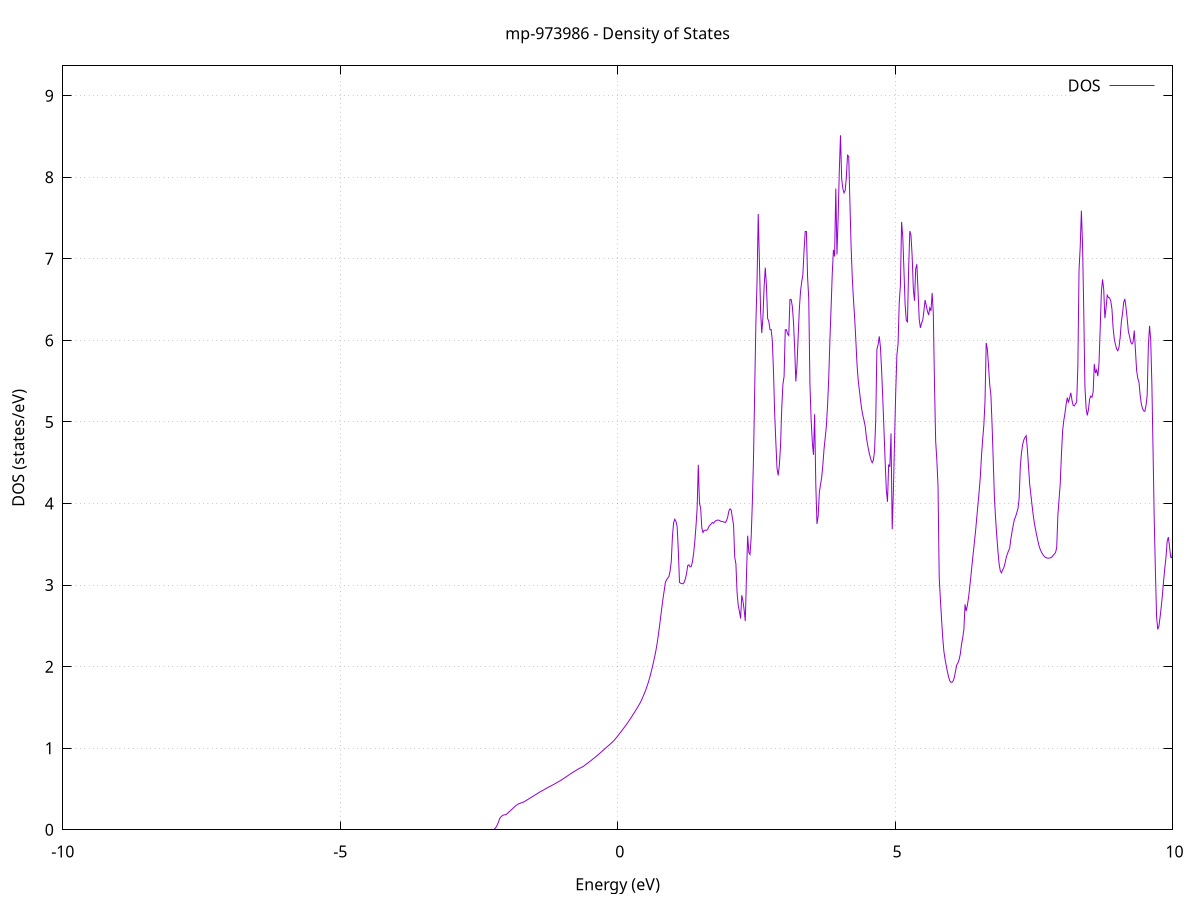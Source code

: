set title 'mp-973986 - Density of States'
set xlabel 'Energy (eV)'
set ylabel 'DOS (states/eV)'
set grid
set xrange [-10:10]
set yrange [0:9.366]
set xzeroaxis lt -1
set terminal png size 800,600
set output 'mp-973986_dos_gnuplot.png'
plot '-' using 1:2 with lines title 'DOS'
-23.092600 0.000000
-23.071500 0.000000
-23.050300 0.000000
-23.029100 0.000000
-23.007900 0.000000
-22.986700 0.000000
-22.965600 0.000000
-22.944400 0.000000
-22.923200 0.000000
-22.902000 0.000000
-22.880800 0.000000
-22.859700 0.000000
-22.838500 0.000000
-22.817300 0.000000
-22.796100 0.000000
-22.775000 0.000000
-22.753800 0.000000
-22.732600 0.000000
-22.711400 0.000000
-22.690200 0.000000
-22.669100 0.000000
-22.647900 0.000000
-22.626700 0.000000
-22.605500 0.000000
-22.584300 0.000000
-22.563200 0.000000
-22.542000 0.000000
-22.520800 0.000000
-22.499600 0.000000
-22.478400 0.000000
-22.457300 0.000000
-22.436100 0.000000
-22.414900 0.000000
-22.393700 0.000000
-22.372600 0.000000
-22.351400 0.000000
-22.330200 0.000000
-22.309000 0.000000
-22.287800 0.000000
-22.266700 0.000000
-22.245500 0.000000
-22.224300 0.000000
-22.203100 0.000000
-22.181900 0.000000
-22.160800 0.000000
-22.139600 0.000000
-22.118400 0.000000
-22.097200 0.000000
-22.076100 0.000000
-22.054900 0.000000
-22.033700 0.000000
-22.012500 0.000000
-21.991300 0.000000
-21.970200 0.000000
-21.949000 0.000000
-21.927800 0.000000
-21.906600 0.000000
-21.885400 0.000000
-21.864300 0.000000
-21.843100 0.000000
-21.821900 0.000000
-21.800700 0.000000
-21.779500 0.000000
-21.758400 0.000000
-21.737200 0.000000
-21.716000 0.000000
-21.694800 0.000000
-21.673700 0.000000
-21.652500 0.000000
-21.631300 0.000000
-21.610100 0.000000
-21.588900 0.000000
-21.567800 0.000000
-21.546600 0.000000
-21.525400 0.000000
-21.504200 0.000000
-21.483000 0.000000
-21.461900 0.000000
-21.440700 0.000000
-21.419500 0.000000
-21.398300 0.000000
-21.377200 0.000000
-21.356000 0.000000
-21.334800 0.000000
-21.313600 0.000000
-21.292400 0.000000
-21.271300 0.000000
-21.250100 0.000000
-21.228900 0.000000
-21.207700 0.000000
-21.186500 0.000000
-21.165400 0.022400
-21.144200 1.703800
-21.123000 14.283500
-21.101800 20.856700
-21.080600 25.216500
-21.059500 36.396900
-21.038300 59.082200
-21.017100 41.253800
-20.995900 48.626100
-20.974800 28.486800
-20.953600 22.645300
-20.932400 12.452200
-20.911200 15.039300
-20.890000 21.543200
-20.868900 25.400200
-20.847700 25.380300
-20.826500 30.863000
-20.805300 32.324400
-20.784100 36.573000
-20.763000 39.665700
-20.741800 49.654300
-20.720600 51.279600
-20.699400 62.410200
-20.678300 54.290000
-20.657100 54.664500
-20.635900 67.070400
-20.614700 84.337100
-20.593500 52.374900
-20.572400 37.706800
-20.551200 28.755500
-20.530000 15.342200
-20.508800 0.099000
-20.487600 0.000000
-20.466500 0.000000
-20.445300 0.000000
-20.424100 0.000000
-20.402900 0.000000
-20.381700 0.000000
-20.360600 0.000000
-20.339400 0.000000
-20.318200 0.000000
-20.297000 0.000000
-20.275900 0.000000
-20.254700 0.000000
-20.233500 0.000000
-20.212300 0.000000
-20.191100 0.000000
-20.170000 0.000000
-20.148800 0.000000
-20.127600 0.000000
-20.106400 0.000000
-20.085200 0.000000
-20.064100 0.000000
-20.042900 0.000000
-20.021700 0.000000
-20.000500 0.000000
-19.979400 0.000000
-19.958200 0.000000
-19.937000 0.000000
-19.915800 0.000000
-19.894600 0.000000
-19.873500 0.000000
-19.852300 0.000000
-19.831100 0.000000
-19.809900 0.000000
-19.788700 0.000000
-19.767600 0.000000
-19.746400 0.000000
-19.725200 0.000000
-19.704000 0.000000
-19.682800 0.000000
-19.661700 0.000000
-19.640500 0.000000
-19.619300 0.000000
-19.598100 0.000000
-19.577000 0.000000
-19.555800 0.000000
-19.534600 0.000000
-19.513400 0.000000
-19.492200 0.000000
-19.471100 0.000000
-19.449900 0.000000
-19.428700 0.000000
-19.407500 0.000000
-19.386300 0.000000
-19.365200 0.000000
-19.344000 0.000000
-19.322800 0.000000
-19.301600 0.000000
-19.280500 0.000000
-19.259300 0.000000
-19.238100 0.000000
-19.216900 0.000000
-19.195700 0.000000
-19.174600 0.000000
-19.153400 0.000000
-19.132200 0.000000
-19.111000 0.000000
-19.089800 0.000000
-19.068700 0.000000
-19.047500 0.000000
-19.026300 0.000000
-19.005100 0.000000
-18.983900 0.000000
-18.962800 0.000000
-18.941600 0.000000
-18.920400 0.000000
-18.899200 0.000000
-18.878100 0.000000
-18.856900 0.000000
-18.835700 0.000000
-18.814500 0.000000
-18.793300 0.000000
-18.772200 0.000000
-18.751000 0.000000
-18.729800 0.000000
-18.708600 0.000000
-18.687400 0.000000
-18.666300 0.000000
-18.645100 0.000000
-18.623900 0.000000
-18.602700 0.000000
-18.581600 0.000000
-18.560400 0.000000
-18.539200 0.000000
-18.518000 0.000000
-18.496800 0.000000
-18.475700 0.000000
-18.454500 0.000000
-18.433300 0.000000
-18.412100 0.000000
-18.390900 0.000000
-18.369800 0.000000
-18.348600 0.000000
-18.327400 0.000000
-18.306200 0.000000
-18.285000 0.000000
-18.263900 0.000000
-18.242700 0.000000
-18.221500 0.000000
-18.200300 0.000000
-18.179200 0.000000
-18.158000 0.000000
-18.136800 0.000000
-18.115600 0.000000
-18.094400 0.000000
-18.073300 0.000000
-18.052100 0.000000
-18.030900 0.000000
-18.009700 0.000000
-17.988500 0.000000
-17.967400 0.000000
-17.946200 0.000000
-17.925000 0.000000
-17.903800 0.000000
-17.882700 0.000000
-17.861500 0.000000
-17.840300 0.000000
-17.819100 0.000000
-17.797900 0.000000
-17.776800 0.000000
-17.755600 0.000000
-17.734400 0.000000
-17.713200 0.000000
-17.692000 0.000000
-17.670900 0.000000
-17.649700 0.000000
-17.628500 0.000000
-17.607300 0.000000
-17.586100 0.000000
-17.565000 0.000000
-17.543800 0.000000
-17.522600 0.000000
-17.501400 0.000000
-17.480300 0.000000
-17.459100 0.000000
-17.437900 0.000000
-17.416700 0.000000
-17.395500 0.000000
-17.374400 0.000000
-17.353200 0.000000
-17.332000 0.000000
-17.310800 0.000000
-17.289600 0.000000
-17.268500 0.000000
-17.247300 0.000000
-17.226100 0.000000
-17.204900 0.000000
-17.183800 0.000000
-17.162600 0.000000
-17.141400 0.000000
-17.120200 0.000000
-17.099000 0.000000
-17.077900 0.000000
-17.056700 0.000000
-17.035500 0.000000
-17.014300 0.000000
-16.993100 0.000000
-16.972000 0.000000
-16.950800 0.000000
-16.929600 0.000000
-16.908400 0.000000
-16.887200 0.000000
-16.866100 0.000000
-16.844900 0.000000
-16.823700 0.000000
-16.802500 0.000000
-16.781400 0.000000
-16.760200 0.000000
-16.739000 0.000000
-16.717800 0.000000
-16.696600 0.000000
-16.675500 0.000000
-16.654300 0.000000
-16.633100 0.000000
-16.611900 0.000000
-16.590700 0.000000
-16.569600 0.000000
-16.548400 0.000000
-16.527200 0.000000
-16.506000 0.000000
-16.484900 0.000000
-16.463700 0.000000
-16.442500 0.000000
-16.421300 0.000000
-16.400100 0.000000
-16.379000 0.000000
-16.357800 0.000000
-16.336600 0.000000
-16.315400 0.000000
-16.294200 0.000000
-16.273100 0.000000
-16.251900 0.000000
-16.230700 0.000000
-16.209500 0.000000
-16.188300 0.000000
-16.167200 0.000000
-16.146000 0.000000
-16.124800 0.000000
-16.103600 0.000000
-16.082500 0.000000
-16.061300 0.000000
-16.040100 0.000000
-16.018900 0.000000
-15.997700 0.000000
-15.976600 0.000000
-15.955400 0.000000
-15.934200 0.000000
-15.913000 0.000000
-15.891800 0.000000
-15.870700 0.000000
-15.849500 0.000000
-15.828300 0.000000
-15.807100 0.000000
-15.786000 0.000000
-15.764800 0.000000
-15.743600 0.000000
-15.722400 0.000000
-15.701200 0.000000
-15.680100 0.000000
-15.658900 0.000000
-15.637700 0.000000
-15.616500 0.000000
-15.595300 0.000000
-15.574200 0.000000
-15.553000 0.000000
-15.531800 0.000000
-15.510600 0.000000
-15.489400 0.000000
-15.468300 0.000000
-15.447100 0.000000
-15.425900 0.000000
-15.404700 0.000000
-15.383600 0.000000
-15.362400 0.000000
-15.341200 0.000000
-15.320000 0.000000
-15.298800 0.000000
-15.277700 0.000000
-15.256500 0.000000
-15.235300 0.000000
-15.214100 0.000000
-15.192900 0.000000
-15.171800 0.000000
-15.150600 0.000000
-15.129400 0.000000
-15.108200 0.000000
-15.087100 0.000000
-15.065900 0.000000
-15.044700 0.000000
-15.023500 0.000000
-15.002300 0.000000
-14.981200 0.000000
-14.960000 0.000000
-14.938800 0.000000
-14.917600 0.000000
-14.896400 0.000000
-14.875300 0.000000
-14.854100 0.000000
-14.832900 0.000000
-14.811700 0.000000
-14.790500 0.000000
-14.769400 0.000000
-14.748200 0.000000
-14.727000 0.000000
-14.705800 0.000000
-14.684700 0.000000
-14.663500 0.000000
-14.642300 0.000000
-14.621100 0.000000
-14.599900 0.000000
-14.578800 0.000000
-14.557600 0.000000
-14.536400 0.000000
-14.515200 0.000000
-14.494000 0.000000
-14.472900 0.000000
-14.451700 0.000000
-14.430500 0.000000
-14.409300 0.000000
-14.388200 0.000000
-14.367000 0.000000
-14.345800 0.000000
-14.324600 0.000000
-14.303400 0.000000
-14.282300 0.000000
-14.261100 0.000000
-14.239900 0.000000
-14.218700 0.000000
-14.197500 0.000000
-14.176400 0.000000
-14.155200 0.000000
-14.134000 0.000000
-14.112800 0.000000
-14.091600 0.000000
-14.070500 0.000000
-14.049300 0.000000
-14.028100 0.000000
-14.006900 0.000000
-13.985800 0.000000
-13.964600 0.000000
-13.943400 0.000000
-13.922200 0.000000
-13.901000 0.000000
-13.879900 0.000000
-13.858700 0.000000
-13.837500 0.000000
-13.816300 0.000000
-13.795100 0.000000
-13.774000 0.000000
-13.752800 0.000000
-13.731600 0.000000
-13.710400 0.000000
-13.689300 0.000000
-13.668100 0.000000
-13.646900 0.000000
-13.625700 0.000000
-13.604500 0.000000
-13.583400 0.000000
-13.562200 0.000000
-13.541000 0.000000
-13.519800 0.000000
-13.498600 0.000000
-13.477500 0.000000
-13.456300 0.000000
-13.435100 0.000000
-13.413900 0.000000
-13.392700 0.000000
-13.371600 0.000000
-13.350400 0.000000
-13.329200 0.000000
-13.308000 0.000000
-13.286900 0.000000
-13.265700 0.000000
-13.244500 0.000000
-13.223300 0.000000
-13.202100 0.000000
-13.181000 0.000000
-13.159800 0.000000
-13.138600 0.000000
-13.117400 0.000000
-13.096200 0.000000
-13.075100 0.000000
-13.053900 0.000000
-13.032700 0.000000
-13.011500 0.000000
-12.990400 0.000000
-12.969200 0.000000
-12.948000 0.000000
-12.926800 0.000000
-12.905600 0.000000
-12.884500 0.000000
-12.863300 0.000000
-12.842100 0.000000
-12.820900 0.000000
-12.799700 0.000000
-12.778600 0.000000
-12.757400 0.000000
-12.736200 0.000000
-12.715000 0.000000
-12.693800 0.000000
-12.672700 0.000000
-12.651500 0.000000
-12.630300 0.000000
-12.609100 0.000000
-12.588000 0.000000
-12.566800 0.000000
-12.545600 0.000000
-12.524400 0.000000
-12.503200 0.000000
-12.482100 0.000000
-12.460900 0.000000
-12.439700 0.000000
-12.418500 0.000000
-12.397300 0.000000
-12.376200 0.000000
-12.355000 0.000000
-12.333800 0.000000
-12.312600 0.000000
-12.291500 0.000000
-12.270300 0.000000
-12.249100 0.000000
-12.227900 0.000000
-12.206700 0.000000
-12.185600 0.000000
-12.164400 0.000000
-12.143200 0.000000
-12.122000 0.000000
-12.100800 0.000000
-12.079700 0.000000
-12.058500 0.000000
-12.037300 0.000000
-12.016100 0.000000
-11.994900 0.000000
-11.973800 0.000000
-11.952600 0.000000
-11.931400 0.000000
-11.910200 0.000000
-11.889100 0.000000
-11.867900 0.000000
-11.846700 0.000000
-11.825500 0.000000
-11.804300 0.000000
-11.783200 0.000000
-11.762000 0.000000
-11.740800 0.000000
-11.719600 0.000000
-11.698400 0.000000
-11.677300 0.000000
-11.656100 0.000000
-11.634900 0.000000
-11.613700 0.000000
-11.592600 0.000000
-11.571400 0.000000
-11.550200 0.000000
-11.529000 0.000000
-11.507800 0.000000
-11.486700 0.000000
-11.465500 0.000000
-11.444300 0.000000
-11.423100 0.000000
-11.401900 0.000000
-11.380800 0.000000
-11.359600 0.000000
-11.338400 0.000000
-11.317200 0.000000
-11.296000 0.000000
-11.274900 0.000000
-11.253700 0.000000
-11.232500 0.000000
-11.211300 0.000000
-11.190200 0.000000
-11.169000 0.000000
-11.147800 0.000000
-11.126600 0.000000
-11.105400 0.000000
-11.084300 0.000000
-11.063100 0.000000
-11.041900 0.000000
-11.020700 0.000000
-10.999500 0.000000
-10.978400 0.000000
-10.957200 0.000000
-10.936000 0.000000
-10.914800 0.000000
-10.893700 0.000000
-10.872500 0.000000
-10.851300 0.000000
-10.830100 0.000000
-10.808900 0.000000
-10.787800 0.000000
-10.766600 0.000000
-10.745400 0.000000
-10.724200 0.000000
-10.703000 0.000000
-10.681900 0.000000
-10.660700 0.000000
-10.639500 0.000000
-10.618300 0.000000
-10.597100 0.000000
-10.576000 0.000000
-10.554800 0.000000
-10.533600 0.000000
-10.512400 0.000000
-10.491300 0.000000
-10.470100 0.000000
-10.448900 0.000000
-10.427700 0.000000
-10.406500 0.000000
-10.385400 0.000000
-10.364200 0.000000
-10.343000 0.000000
-10.321800 0.000000
-10.300600 0.000000
-10.279500 0.000000
-10.258300 0.000000
-10.237100 0.000000
-10.215900 0.000000
-10.194800 0.000000
-10.173600 0.000000
-10.152400 0.000000
-10.131200 0.000000
-10.110000 0.000000
-10.088900 0.000000
-10.067700 0.000000
-10.046500 0.000000
-10.025300 0.000000
-10.004100 0.000000
-9.983000 0.000000
-9.961800 0.000000
-9.940600 0.000000
-9.919400 0.000000
-9.898200 0.000000
-9.877100 0.000000
-9.855900 0.000000
-9.834700 0.000000
-9.813500 0.000000
-9.792400 0.000000
-9.771200 0.000000
-9.750000 0.000000
-9.728800 0.000000
-9.707600 0.000000
-9.686500 0.000000
-9.665300 0.000000
-9.644100 0.000000
-9.622900 0.000000
-9.601700 0.000000
-9.580600 0.000000
-9.559400 0.000000
-9.538200 0.000000
-9.517000 0.000000
-9.495900 0.000000
-9.474700 0.000000
-9.453500 0.000000
-9.432300 0.000000
-9.411100 0.000000
-9.390000 0.000000
-9.368800 0.000000
-9.347600 0.000000
-9.326400 0.000000
-9.305200 0.000000
-9.284100 0.000000
-9.262900 0.000000
-9.241700 0.000000
-9.220500 0.000000
-9.199300 0.000000
-9.178200 0.000000
-9.157000 0.000000
-9.135800 0.000000
-9.114600 0.000000
-9.093500 0.000000
-9.072300 0.000000
-9.051100 0.000000
-9.029900 0.000000
-9.008700 0.000000
-8.987600 0.000000
-8.966400 0.000000
-8.945200 0.000000
-8.924000 0.000000
-8.902800 0.000000
-8.881700 0.000000
-8.860500 0.000000
-8.839300 0.000000
-8.818100 0.000000
-8.797000 0.000000
-8.775800 0.000000
-8.754600 0.000000
-8.733400 0.000000
-8.712200 0.000000
-8.691100 0.000000
-8.669900 0.000000
-8.648700 0.000000
-8.627500 0.000000
-8.606300 0.000000
-8.585200 0.000000
-8.564000 0.000000
-8.542800 0.000000
-8.521600 0.000000
-8.500400 0.000000
-8.479300 0.000000
-8.458100 0.000000
-8.436900 0.000000
-8.415700 0.000000
-8.394600 0.000000
-8.373400 0.000000
-8.352200 0.000000
-8.331000 0.000000
-8.309800 0.000000
-8.288700 0.000000
-8.267500 0.000000
-8.246300 0.000000
-8.225100 0.000000
-8.203900 0.000000
-8.182800 0.000000
-8.161600 0.000000
-8.140400 0.000000
-8.119200 0.000000
-8.098100 0.000000
-8.076900 0.000000
-8.055700 0.000000
-8.034500 0.000000
-8.013300 0.000000
-7.992200 0.000000
-7.971000 0.000000
-7.949800 0.000000
-7.928600 0.000000
-7.907400 0.000000
-7.886300 0.000000
-7.865100 0.000000
-7.843900 0.000000
-7.822700 0.000000
-7.801500 0.000000
-7.780400 0.000000
-7.759200 0.000000
-7.738000 0.000000
-7.716800 0.000000
-7.695700 0.000000
-7.674500 0.000000
-7.653300 0.000000
-7.632100 0.000000
-7.610900 0.000000
-7.589800 0.000000
-7.568600 0.000000
-7.547400 0.000000
-7.526200 0.000000
-7.505000 0.000000
-7.483900 0.000000
-7.462700 0.000000
-7.441500 0.000000
-7.420300 0.000000
-7.399200 0.000000
-7.378000 0.000000
-7.356800 0.000000
-7.335600 0.000000
-7.314400 0.000000
-7.293300 0.000000
-7.272100 0.000000
-7.250900 0.000000
-7.229700 0.000000
-7.208500 0.000000
-7.187400 0.000000
-7.166200 0.000000
-7.145000 0.000000
-7.123800 0.000000
-7.102600 0.000000
-7.081500 0.000000
-7.060300 0.000000
-7.039100 0.000000
-7.017900 0.000000
-6.996800 0.000000
-6.975600 0.000000
-6.954400 0.000000
-6.933200 0.000000
-6.912000 0.000000
-6.890900 0.000000
-6.869700 0.000000
-6.848500 0.000000
-6.827300 0.000000
-6.806100 0.000000
-6.785000 0.000000
-6.763800 0.000000
-6.742600 0.000000
-6.721400 0.000000
-6.700300 0.000000
-6.679100 0.000000
-6.657900 0.000000
-6.636700 0.000000
-6.615500 0.000000
-6.594400 0.000000
-6.573200 0.000000
-6.552000 0.000000
-6.530800 0.000000
-6.509600 0.000000
-6.488500 0.000000
-6.467300 0.000000
-6.446100 0.000000
-6.424900 0.000000
-6.403700 0.000000
-6.382600 0.000000
-6.361400 0.000000
-6.340200 0.000000
-6.319000 0.000000
-6.297900 0.000000
-6.276700 0.000000
-6.255500 0.000000
-6.234300 0.000000
-6.213100 0.000000
-6.192000 0.000000
-6.170800 0.000000
-6.149600 0.000000
-6.128400 0.000000
-6.107200 0.000000
-6.086100 0.000000
-6.064900 0.000000
-6.043700 0.000000
-6.022500 0.000000
-6.001400 0.000000
-5.980200 0.000000
-5.959000 0.000000
-5.937800 0.000000
-5.916600 0.000000
-5.895500 0.000000
-5.874300 0.000000
-5.853100 0.000000
-5.831900 0.000000
-5.810700 0.000000
-5.789600 0.000000
-5.768400 0.000000
-5.747200 0.000000
-5.726000 0.000000
-5.704800 0.000000
-5.683700 0.000000
-5.662500 0.000000
-5.641300 0.000000
-5.620100 0.000000
-5.599000 0.000000
-5.577800 0.000000
-5.556600 0.000000
-5.535400 0.000000
-5.514200 0.000000
-5.493100 0.000000
-5.471900 0.000000
-5.450700 0.000000
-5.429500 0.000000
-5.408300 0.000000
-5.387200 0.000000
-5.366000 0.000000
-5.344800 0.000000
-5.323600 0.000000
-5.302500 0.000000
-5.281300 0.000000
-5.260100 0.000000
-5.238900 0.000000
-5.217700 0.000000
-5.196600 0.000000
-5.175400 0.000000
-5.154200 0.000000
-5.133000 0.000000
-5.111800 0.000000
-5.090700 0.000000
-5.069500 0.000000
-5.048300 0.000000
-5.027100 0.000000
-5.005900 0.000000
-4.984800 0.000000
-4.963600 0.000000
-4.942400 0.000000
-4.921200 0.000000
-4.900100 0.000000
-4.878900 0.000000
-4.857700 0.000000
-4.836500 0.000000
-4.815300 0.000000
-4.794200 0.000000
-4.773000 0.000000
-4.751800 0.000000
-4.730600 0.000000
-4.709400 0.000000
-4.688300 0.000000
-4.667100 0.000000
-4.645900 0.000000
-4.624700 0.000000
-4.603600 0.000000
-4.582400 0.000000
-4.561200 0.000000
-4.540000 0.000000
-4.518800 0.000000
-4.497700 0.000000
-4.476500 0.000000
-4.455300 0.000000
-4.434100 0.000000
-4.412900 0.000000
-4.391800 0.000000
-4.370600 0.000000
-4.349400 0.000000
-4.328200 0.000000
-4.307100 0.000000
-4.285900 0.000000
-4.264700 0.000000
-4.243500 0.000000
-4.222300 0.000000
-4.201200 0.000000
-4.180000 0.000000
-4.158800 0.000000
-4.137600 0.000000
-4.116400 0.000000
-4.095300 0.000000
-4.074100 0.000000
-4.052900 0.000000
-4.031700 0.000000
-4.010500 0.000000
-3.989400 0.000000
-3.968200 0.000000
-3.947000 0.000000
-3.925800 0.000000
-3.904700 0.000000
-3.883500 0.000000
-3.862300 0.000000
-3.841100 0.000000
-3.819900 0.000000
-3.798800 0.000000
-3.777600 0.000000
-3.756400 0.000000
-3.735200 0.000000
-3.714000 0.000000
-3.692900 0.000000
-3.671700 0.000000
-3.650500 0.000000
-3.629300 0.000000
-3.608200 0.000000
-3.587000 0.000000
-3.565800 0.000000
-3.544600 0.000000
-3.523400 0.000000
-3.502300 0.000000
-3.481100 0.000000
-3.459900 0.000000
-3.438700 0.000000
-3.417500 0.000000
-3.396400 0.000000
-3.375200 0.000000
-3.354000 0.000000
-3.332800 0.000000
-3.311600 0.000000
-3.290500 0.000000
-3.269300 0.000000
-3.248100 0.000000
-3.226900 0.000000
-3.205800 0.000000
-3.184600 0.000000
-3.163400 0.000000
-3.142200 0.000000
-3.121000 0.000000
-3.099900 0.000000
-3.078700 0.000000
-3.057500 0.000000
-3.036300 0.000000
-3.015100 0.000000
-2.994000 0.000000
-2.972800 0.000000
-2.951600 0.000000
-2.930400 0.000000
-2.909300 0.000000
-2.888100 0.000000
-2.866900 0.000000
-2.845700 0.000000
-2.824500 0.000000
-2.803400 0.000000
-2.782200 0.000000
-2.761000 0.000000
-2.739800 0.000000
-2.718600 0.000000
-2.697500 0.000000
-2.676300 0.000000
-2.655100 0.000000
-2.633900 0.000000
-2.612700 0.000000
-2.591600 0.000000
-2.570400 0.000000
-2.549200 0.000000
-2.528000 0.000000
-2.506900 0.000000
-2.485700 0.000000
-2.464500 0.000000
-2.443300 0.000000
-2.422100 0.000000
-2.401000 0.000000
-2.379800 0.000000
-2.358600 0.000000
-2.337400 0.000000
-2.316200 0.000000
-2.295100 0.000000
-2.273900 0.000000
-2.252700 0.000000
-2.231500 0.003600
-2.210400 0.015000
-2.189200 0.034300
-2.168000 0.061500
-2.146800 0.096400
-2.125600 0.138200
-2.104500 0.156500
-2.083300 0.170200
-2.062100 0.179300
-2.040900 0.183800
-2.019700 0.183700
-1.998600 0.193700
-1.977400 0.206400
-1.956200 0.219400
-1.935000 0.232600
-1.913800 0.246100
-1.892700 0.259900
-1.871500 0.273800
-1.850300 0.286700
-1.829100 0.298300
-1.808000 0.308700
-1.786800 0.317000
-1.765600 0.323100
-1.744400 0.328200
-1.723200 0.333300
-1.702100 0.338400
-1.680900 0.345700
-1.659700 0.354200
-1.638500 0.363100
-1.617300 0.372000
-1.596200 0.380900
-1.575000 0.389800
-1.553800 0.398700
-1.532600 0.407600
-1.511500 0.416600
-1.490300 0.425600
-1.469100 0.434600
-1.447900 0.443700
-1.426700 0.453200
-1.405600 0.461900
-1.384400 0.469800
-1.363200 0.477800
-1.342000 0.485800
-1.320800 0.493700
-1.299700 0.502200
-1.278500 0.510500
-1.257300 0.518400
-1.236100 0.526000
-1.214900 0.533200
-1.193800 0.540500
-1.172600 0.548300
-1.151400 0.556300
-1.130200 0.564400
-1.109100 0.572600
-1.087900 0.580900
-1.066700 0.589200
-1.045500 0.597500
-1.024300 0.606000
-1.003200 0.615400
-0.982000 0.624800
-0.960800 0.634300
-0.939600 0.643800
-0.918400 0.653600
-0.897300 0.663400
-0.876100 0.673400
-0.854900 0.683300
-0.833700 0.692800
-0.812600 0.702000
-0.791400 0.710800
-0.770200 0.719500
-0.749000 0.728300
-0.727800 0.737500
-0.706700 0.746300
-0.685500 0.753800
-0.664300 0.761100
-0.643100 0.768300
-0.621900 0.775600
-0.600800 0.785200
-0.579600 0.798000
-0.558400 0.808500
-0.537200 0.819300
-0.516000 0.830100
-0.494900 0.841100
-0.473700 0.852300
-0.452500 0.863700
-0.431300 0.875300
-0.410200 0.887100
-0.389000 0.898900
-0.367800 0.911200
-0.346600 0.923600
-0.325400 0.936100
-0.304300 0.948700
-0.283100 0.961300
-0.261900 0.973900
-0.240700 0.986500
-0.219500 0.999300
-0.198400 1.012100
-0.177200 1.024800
-0.156000 1.037400
-0.134800 1.050300
-0.113700 1.063400
-0.092500 1.077000
-0.071300 1.091600
-0.050100 1.107400
-0.028900 1.124300
-0.007800 1.142100
0.013400 1.160600
0.034600 1.179200
0.055800 1.197700
0.077000 1.216600
0.098100 1.235800
0.119300 1.255200
0.140500 1.274900
0.161700 1.294900
0.182900 1.315100
0.204000 1.335900
0.225200 1.357300
0.246400 1.379400
0.267600 1.401800
0.288700 1.424500
0.309900 1.447500
0.331100 1.470800
0.352300 1.494400
0.373500 1.518300
0.394600 1.542600
0.415800 1.569400
0.437000 1.600600
0.458200 1.633900
0.479400 1.668200
0.500500 1.704300
0.521700 1.743400
0.542900 1.785400
0.564100 1.832200
0.585200 1.883700
0.606400 1.940800
0.627600 2.001400
0.648800 2.064600
0.670000 2.130700
0.691100 2.203000
0.712300 2.289500
0.733500 2.388500
0.754700 2.496200
0.775900 2.612100
0.797000 2.728000
0.818200 2.838400
0.839400 2.933900
0.860600 3.034800
0.881800 3.064600
0.902900 3.085700
0.924100 3.105700
0.945300 3.173500
0.966500 3.288200
0.987600 3.597500
1.008800 3.765100
1.030000 3.807400
1.051200 3.780400
1.072400 3.715900
1.093500 3.423800
1.114700 3.032700
1.135900 3.023100
1.157100 3.018700
1.178300 3.016000
1.199400 3.035100
1.220600 3.077800
1.241800 3.141200
1.263000 3.239900
1.284100 3.248800
1.305300 3.222600
1.326500 3.228800
1.347700 3.285900
1.368900 3.385600
1.390000 3.529200
1.411200 3.715600
1.432400 3.938800
1.453600 4.475300
1.474800 4.002900
1.495900 3.945000
1.517100 3.700900
1.538300 3.644800
1.559500 3.672000
1.580700 3.673000
1.601800 3.672000
1.623000 3.682000
1.644200 3.717500
1.665400 3.736200
1.686500 3.750800
1.707700 3.767400
1.728900 3.758800
1.750100 3.777900
1.771300 3.790600
1.792400 3.796000
1.813600 3.796800
1.834800 3.793400
1.856000 3.782700
1.877200 3.780800
1.898300 3.777600
1.919500 3.772100
1.940700 3.766400
1.961900 3.789200
1.983000 3.832000
2.004200 3.906700
2.025400 3.935100
2.046600 3.920900
2.067800 3.824900
2.088900 3.736600
2.110100 3.341900
2.131300 3.258800
2.152500 2.907600
2.173700 2.748400
2.194800 2.677300
2.216000 2.590700
2.237200 2.875200
2.258400 2.805900
2.279600 2.696200
2.300700 2.558800
2.321900 3.118600
2.343100 3.605500
2.364300 3.400300
2.385400 3.376100
2.406600 3.588900
2.427800 4.014200
2.449000 4.565400
2.470200 5.394000
2.491300 6.211300
2.512500 6.729100
2.533700 7.550900
2.554900 6.974900
2.576100 6.366400
2.597200 6.090000
2.618400 6.280300
2.639600 6.656300
2.660800 6.892300
2.681900 6.673000
2.703100 6.269100
2.724300 6.234200
2.745500 6.130700
2.766700 6.133100
2.787800 5.996400
2.809000 5.611000
2.830200 5.102200
2.851400 4.748900
2.872600 4.430500
2.893700 4.344200
2.914900 4.472200
2.936100 4.716500
2.957300 5.166300
2.978500 5.461900
2.999600 5.558000
3.020800 6.130400
3.042000 6.131500
3.063200 6.078500
3.084300 6.059500
3.105500 6.500500
3.126700 6.502700
3.147900 6.419500
3.169100 6.226600
3.190200 5.910100
3.211400 5.497100
3.232600 5.695200
3.253800 6.049000
3.275000 6.391800
3.296100 6.599700
3.317300 6.717400
3.338500 6.807200
3.359700 7.105700
3.380800 7.336200
3.402000 7.335500
3.423200 6.774600
3.444400 6.511200
3.465600 5.465400
3.486700 5.033700
3.507900 4.757500
3.529100 4.596400
3.550300 5.095000
3.571500 4.226700
3.592600 3.749600
3.613800 3.846800
3.635000 4.133300
3.656200 4.232400
3.677400 4.320200
3.698500 4.473800
3.719700 4.667800
3.740900 4.805100
3.762100 4.954400
3.783200 5.205100
3.804400 5.536400
3.825600 6.007700
3.846800 6.402800
3.868000 6.818700
3.889100 7.109700
3.910300 7.028800
3.931500 7.861400
3.952700 7.053300
3.973900 7.505200
3.995000 8.077300
4.016200 8.514700
4.037400 7.983500
4.058600 7.862500
4.079700 7.808700
4.100900 7.837800
4.122100 8.003600
4.143300 8.270500
4.164500 8.256900
4.185600 7.706700
4.206800 7.169800
4.228000 6.781900
4.249200 6.510100
4.270400 6.289600
4.291500 6.024100
4.312700 5.723000
4.333900 5.524600
4.355100 5.395700
4.376300 5.274200
4.397400 5.161700
4.418600 5.081800
4.439800 5.022000
4.461000 4.949600
4.482100 4.816300
4.503300 4.725900
4.524500 4.648500
4.545700 4.586300
4.566900 4.534200
4.588000 4.500100
4.609200 4.531000
4.630400 4.647000
4.651600 5.029700
4.672800 5.891700
4.693900 5.947900
4.715100 6.049800
4.736300 5.918100
4.757500 5.630900
4.778600 5.285700
4.799800 4.905300
4.821000 4.517200
4.842200 4.170000
4.863400 4.021500
4.884500 4.478300
4.905700 4.450200
4.926900 4.859800
4.948100 3.684500
4.969300 4.143300
4.990400 4.763900
5.011600 5.363800
5.032800 5.822500
5.054000 5.955500
5.075200 6.466300
5.096300 6.673600
5.117500 7.453000
5.138700 7.269600
5.159900 6.859000
5.181000 6.440100
5.202200 6.244800
5.223400 6.227500
5.244600 6.881900
5.265800 7.341000
5.286900 7.288100
5.308100 7.029200
5.329300 6.627300
5.350500 6.487000
5.371700 6.878200
5.392800 6.934200
5.414000 6.601400
5.435200 6.258500
5.456400 6.153700
5.477500 6.211300
5.498700 6.247100
5.519900 6.363100
5.541100 6.495000
5.562300 6.428400
5.583400 6.356400
5.604600 6.312300
5.625800 6.399200
5.647000 6.362400
5.668200 6.582000
5.689300 6.332800
5.710500 5.465200
5.731700 4.763700
5.752900 4.532300
5.774100 4.212700
5.795200 3.099300
5.816400 2.830100
5.837600 2.582500
5.858800 2.356900
5.879900 2.186500
5.901100 2.091900
5.922300 2.010200
5.943500 1.938400
5.964700 1.873300
5.985800 1.826400
6.007000 1.808100
6.028200 1.809000
6.049400 1.828700
6.070600 1.875600
6.091700 1.952800
6.112900 2.022800
6.134100 2.047200
6.155300 2.088800
6.176400 2.156900
6.197600 2.272600
6.218800 2.353100
6.240000 2.454500
6.261200 2.763600
6.282300 2.682200
6.303500 2.752800
6.324700 2.851000
6.345900 2.974000
6.367100 3.114500
6.388200 3.256700
6.409400 3.397000
6.430600 3.531500
6.451800 3.669900
6.473000 3.832000
6.494100 3.988100
6.515300 4.146900
6.536500 4.328400
6.557700 4.588400
6.578800 4.785400
6.600000 4.962200
6.621200 5.257000
6.642400 5.969100
6.663600 5.888900
6.684700 5.685000
6.705900 5.458200
6.727100 5.328200
6.748300 4.966700
6.769500 4.521000
6.790600 4.072000
6.811800 3.815600
6.833000 3.601300
6.854200 3.413300
6.875300 3.257300
6.896500 3.174100
6.917700 3.150400
6.938900 3.187000
6.960100 3.213700
6.981200 3.265900
7.002400 3.335700
7.023600 3.382500
7.044800 3.420300
7.066000 3.451700
7.087100 3.568900
7.108300 3.654600
7.129500 3.733700
7.150700 3.806000
7.171900 3.837800
7.193000 3.885900
7.214200 3.936900
7.235400 4.054000
7.256600 4.447000
7.277700 4.617900
7.298900 4.723900
7.320100 4.778700
7.341300 4.811600
7.362500 4.832100
7.383600 4.673400
7.404800 4.457100
7.426000 4.236900
7.447200 4.109900
7.468400 3.979900
7.489500 3.858200
7.510700 3.759300
7.531900 3.679700
7.553100 3.607500
7.574200 3.540900
7.595400 3.480000
7.616600 3.436400
7.637800 3.405000
7.659000 3.379900
7.680100 3.359100
7.701300 3.343800
7.722500 3.335300
7.743700 3.331000
7.764900 3.330100
7.786000 3.332300
7.807200 3.335600
7.828400 3.345200
7.849600 3.365500
7.870800 3.380300
7.891900 3.398700
7.913100 3.458900
7.934300 3.859900
7.955500 4.050000
7.976600 4.242800
7.997800 4.592400
8.019000 4.886000
8.040200 5.017000
8.061400 5.103800
8.082500 5.214000
8.103700 5.298400
8.124900 5.236400
8.146100 5.297500
8.167300 5.357900
8.188400 5.266600
8.209600 5.202700
8.230800 5.197100
8.252000 5.223600
8.273100 5.245000
8.294300 5.686600
8.315500 6.864100
8.336700 7.144800
8.357900 7.590700
8.379000 7.164500
8.400200 6.378300
8.421400 5.438300
8.442600 5.169500
8.463800 5.080300
8.484900 5.149600
8.506100 5.279700
8.527300 5.317200
8.548500 5.303300
8.569700 5.368100
8.590800 5.709300
8.612000 5.600800
8.633200 5.638600
8.654400 5.561400
8.675500 5.724700
8.696700 6.138800
8.717900 6.592500
8.739100 6.748100
8.760300 6.628100
8.781400 6.271600
8.802600 6.399900
8.823800 6.554700
8.845000 6.526500
8.866200 6.520600
8.887300 6.483000
8.908500 6.387800
8.929700 6.152100
8.950900 6.018100
8.972000 5.947900
8.993200 5.894000
9.014400 5.872900
9.035600 5.915600
9.056800 6.036500
9.077900 6.223000
9.099100 6.330000
9.120300 6.466600
9.141500 6.509000
9.162700 6.399900
9.183800 6.264800
9.205000 6.106600
9.226200 6.049800
9.247400 5.979200
9.268600 5.956000
9.289700 5.981200
9.310900 6.120600
9.332100 5.880200
9.353300 5.631000
9.374400 5.536500
9.395600 5.489300
9.416800 5.332300
9.438000 5.222500
9.459200 5.165300
9.480300 5.136100
9.501500 5.129700
9.522700 5.202900
9.543900 5.331900
9.565100 5.936300
9.586200 6.178800
9.607400 6.006200
9.628600 5.454200
9.649800 4.634100
9.670900 3.795900
9.692100 3.170100
9.713300 2.608400
9.734500 2.456200
9.755700 2.498300
9.776800 2.610700
9.798000 2.739300
9.819200 2.887000
9.840400 3.056700
9.861600 3.210600
9.882700 3.343000
9.903900 3.534600
9.925100 3.588800
9.946300 3.471500
9.967500 3.341500
9.988600 3.335900
10.009800 3.479100
10.031000 3.532700
10.052200 3.670100
10.073300 3.654200
10.094500 3.749200
10.115700 3.752700
10.136900 3.568700
10.158100 3.506600
10.179200 3.551900
10.200400 3.667100
10.221600 3.842200
10.242800 3.960600
10.264000 3.833600
10.285100 3.627600
10.306300 3.611100
10.327500 3.358300
10.348700 2.601400
10.369800 1.925600
10.391000 1.365100
10.412200 0.916500
10.433400 0.580700
10.454600 0.361100
10.475700 0.271400
10.496900 0.314400
10.518100 0.398600
10.539300 0.507300
10.560500 0.640200
10.581600 0.783200
10.602800 1.023400
10.624000 1.353000
10.645200 1.653200
10.666400 1.913600
10.687500 2.151900
10.708700 2.408000
10.729900 2.718100
10.751100 3.006200
10.772200 3.128400
10.793400 3.115500
10.814600 3.119000
10.835800 3.122600
10.857000 3.153700
10.878100 3.204400
10.899300 3.272600
10.920500 3.363600
10.941700 3.460100
10.962900 3.572200
10.984000 4.148300
11.005200 5.575600
11.026400 4.075600
11.047600 3.890900
11.068700 3.736000
11.089900 3.602800
11.111100 3.423000
11.132300 3.306100
11.153500 3.303600
11.174600 3.291300
11.195800 3.265300
11.217000 3.307200
11.238200 3.413500
11.259400 3.545500
11.280500 3.527900
11.301700 3.561100
11.322900 3.629400
11.344100 3.624900
11.365300 3.571600
11.386400 3.599300
11.407600 3.726500
11.428800 3.504100
11.450000 3.412800
11.471100 3.333100
11.492300 3.275200
11.513500 3.352000
11.534700 3.289000
11.555900 3.228500
11.577000 3.227300
11.598200 3.260200
11.619400 2.973100
11.640600 2.988000
11.661800 2.995300
11.682900 2.994700
11.704100 2.968900
11.725300 2.892100
11.746500 2.828000
11.767600 2.790000
11.788800 2.753100
11.810000 2.713900
11.831200 2.682900
11.852400 2.658000
11.873500 2.639000
11.894700 2.604900
11.915900 2.565200
11.937100 2.547200
11.958300 2.527100
11.979400 2.514600
12.000600 2.509800
12.021800 2.520000
12.043000 2.532500
12.064200 2.544400
12.085300 2.555800
12.106500 2.565500
12.127700 2.588500
12.148900 2.635800
12.170000 2.624600
12.191200 2.564300
12.212400 2.492200
12.233600 2.422000
12.254800 2.355200
12.275900 2.319000
12.297100 2.291500
12.318300 2.268300
12.339500 2.248800
12.360700 2.234400
12.381800 2.213900
12.403000 2.218400
12.424200 2.232300
12.445400 2.255200
12.466500 2.285700
12.487700 2.323200
12.508900 2.370500
12.530100 2.419600
12.551300 2.467800
12.572400 2.554800
12.593600 2.579000
12.614800 2.600200
12.636000 2.619500
12.657200 2.638300
12.678300 2.819000
12.699500 2.612800
12.720700 2.676800
12.741900 2.745500
12.763100 2.833200
12.784200 2.932300
12.805400 3.025600
12.826600 3.139700
12.847800 3.324000
12.868900 3.553600
12.890100 3.821700
12.911300 4.117100
12.932500 4.244200
12.953700 4.243900
12.974800 4.250600
12.996000 4.239800
13.017200 4.197400
13.038400 4.130800
13.059600 4.054000
13.080700 3.960000
13.101900 3.835200
13.123100 3.728300
13.144300 3.646400
13.165400 3.589900
13.186600 3.558800
13.207800 3.537600
13.229000 3.525200
13.250200 3.522900
13.271300 3.534000
13.292500 3.570000
13.313700 3.636200
13.334900 3.997600
13.356100 4.356300
13.377200 4.326500
13.398400 4.048800
13.419600 3.935800
13.440800 3.852200
13.462000 3.809300
13.483100 3.790900
13.504300 3.780700
13.525500 3.759500
13.546700 3.690700
13.567800 3.725200
13.589000 3.501800
13.610200 3.411700
13.631400 3.318600
13.652600 3.253200
13.673700 3.183500
13.694900 3.137900
13.716100 3.095200
13.737300 3.057600
13.758500 3.038900
13.779600 3.013100
13.800800 3.019600
13.822000 3.018200
13.843200 3.017400
13.864300 3.017800
13.885500 3.020400
13.906700 3.029000
13.927900 3.045500
13.949100 3.071500
13.970200 3.104400
13.991400 3.143500
14.012600 3.194400
14.033800 3.246400
14.055000 3.327900
14.076100 3.421900
14.097300 3.520400
14.118500 3.578200
14.139700 3.629100
14.160900 3.686500
14.182000 3.746900
14.203200 3.811300
14.224400 3.880200
14.245600 4.122600
14.266700 4.210100
14.287900 4.292200
14.309100 4.369500
14.330300 4.438000
14.351500 4.597500
14.372600 4.546200
14.393800 4.515600
14.415000 4.511500
14.436200 4.509500
14.457400 4.513200
14.478500 4.539100
14.499700 4.593400
14.520900 4.705000
14.542100 5.084300
14.563200 5.824300
14.584400 6.193300
14.605600 5.887500
14.626800 5.476000
14.648000 5.154900
14.669100 4.970300
14.690300 4.917600
14.711500 4.952700
14.732700 5.058700
14.753900 5.189400
14.775000 5.310100
14.796200 5.393500
14.817400 5.323700
14.838600 5.184000
14.859800 4.983700
14.880900 4.941500
14.902100 4.881300
14.923300 4.948000
14.944500 5.187700
14.965600 5.339500
14.986800 5.487300
15.008000 5.210700
15.029200 5.212400
15.050400 5.392100
15.071500 5.287400
15.092700 5.353000
15.113900 5.432400
15.135100 5.482600
15.156300 5.594500
15.177400 5.934000
15.198600 6.512800
15.219800 7.032600
15.241000 7.021800
15.262100 6.762100
15.283300 6.479100
15.304500 6.276500
15.325700 6.463700
15.346900 6.844300
15.368000 7.315800
15.389200 7.367300
15.410400 6.798500
15.431600 6.292000
15.452800 5.817900
15.473900 5.429800
15.495100 5.203400
15.516300 5.222000
15.537500 5.215000
15.558700 4.938200
15.579800 4.307500
15.601000 4.270800
15.622200 4.294900
15.643400 4.317500
15.664500 4.803600
15.685700 5.341400
15.706900 5.385500
15.728100 5.219200
15.749300 4.949300
15.770400 4.680600
15.791600 4.453600
15.812800 4.306900
15.834000 4.225800
15.855200 4.167700
15.876300 4.123000
15.897500 4.078600
15.918700 4.013800
15.939900 3.999400
15.961000 4.005600
15.982200 3.842100
16.003400 3.685000
16.024600 3.528000
16.045800 3.449400
16.066900 3.608300
16.088100 3.741300
16.109300 3.771400
16.130500 3.887600
16.151700 4.041800
16.172800 4.399200
16.194000 4.387000
16.215200 4.319000
16.236400 4.324400
16.257600 4.289700
16.278700 4.258700
16.299900 4.076100
16.321100 3.793000
16.342300 3.665500
16.363400 4.023100
16.384600 3.889600
16.405800 3.769000
16.427000 3.686800
16.448200 3.644300
16.469300 3.373800
16.490500 3.008900
16.511700 2.566000
16.532900 2.522700
16.554100 2.572100
16.575200 2.651300
16.596400 2.796400
16.617600 3.010200
16.638800 3.118200
16.659900 3.256300
16.681100 3.381900
16.702300 3.464900
16.723500 3.424700
16.744700 3.110800
16.765800 2.763700
16.787000 2.425700
16.808200 2.330600
16.829400 2.323200
16.850600 2.273400
16.871700 2.182000
16.892900 2.081200
16.914100 1.944100
16.935300 1.769100
16.956500 1.566900
16.977600 1.380800
16.998800 1.216900
17.020000 1.071500
17.041200 0.944700
17.062300 0.836000
17.083500 0.721200
17.104700 0.591400
17.125900 0.466800
17.147100 0.355900
17.168200 0.260700
17.189400 0.188100
17.210600 0.136700
17.231800 0.094700
17.253000 0.060400
17.274100 0.033900
17.295300 0.015100
17.316500 0.004000
17.337700 0.000000
17.358800 0.000000
17.380000 0.000000
17.401200 0.000000
17.422400 0.000000
17.443600 0.000000
17.464700 0.000000
17.485900 0.000000
17.507100 0.000000
17.528300 0.000000
17.549500 0.000000
17.570600 0.000000
17.591800 0.000000
17.613000 0.000000
17.634200 0.000000
17.655400 0.000000
17.676500 0.000000
17.697700 0.000000
17.718900 0.000000
17.740100 0.000000
17.761200 0.000000
17.782400 0.000000
17.803600 0.000000
17.824800 0.000000
17.846000 0.000000
17.867100 0.000000
17.888300 0.000000
17.909500 0.000000
17.930700 0.000000
17.951900 0.000000
17.973000 0.000000
17.994200 0.000000
18.015400 0.000000
18.036600 0.000000
18.057700 0.000000
18.078900 0.000000
18.100100 0.000000
18.121300 0.000000
18.142500 0.000000
18.163600 0.000000
18.184800 0.000000
18.206000 0.000000
18.227200 0.000000
18.248400 0.000000
18.269500 0.000000
18.290700 0.000000
18.311900 0.000000
18.333100 0.000000
18.354300 0.000000
18.375400 0.000000
18.396600 0.000000
18.417800 0.000000
18.439000 0.000000
18.460100 0.000000
18.481300 0.000000
18.502500 0.000000
18.523700 0.000000
18.544900 0.000000
18.566000 0.000000
18.587200 0.000000
18.608400 0.000000
18.629600 0.000000
18.650800 0.000000
18.671900 0.000000
18.693100 0.000000
18.714300 0.000000
18.735500 0.000000
18.756600 0.000000
18.777800 0.000000
18.799000 0.000000
18.820200 0.000000
18.841400 0.000000
18.862500 0.000000
18.883700 0.000000
18.904900 0.000000
18.926100 0.000000
18.947300 0.000000
18.968400 0.000000
18.989600 0.000000
19.010800 0.000000
19.032000 0.000000
19.053200 0.000000
19.074300 0.000000
19.095500 0.000000
19.116700 0.000000
19.137900 0.000000
19.159000 0.000000
19.180200 0.000000
19.201400 0.000000
19.222600 0.000000
19.243800 0.000000
19.264900 0.000000
e
